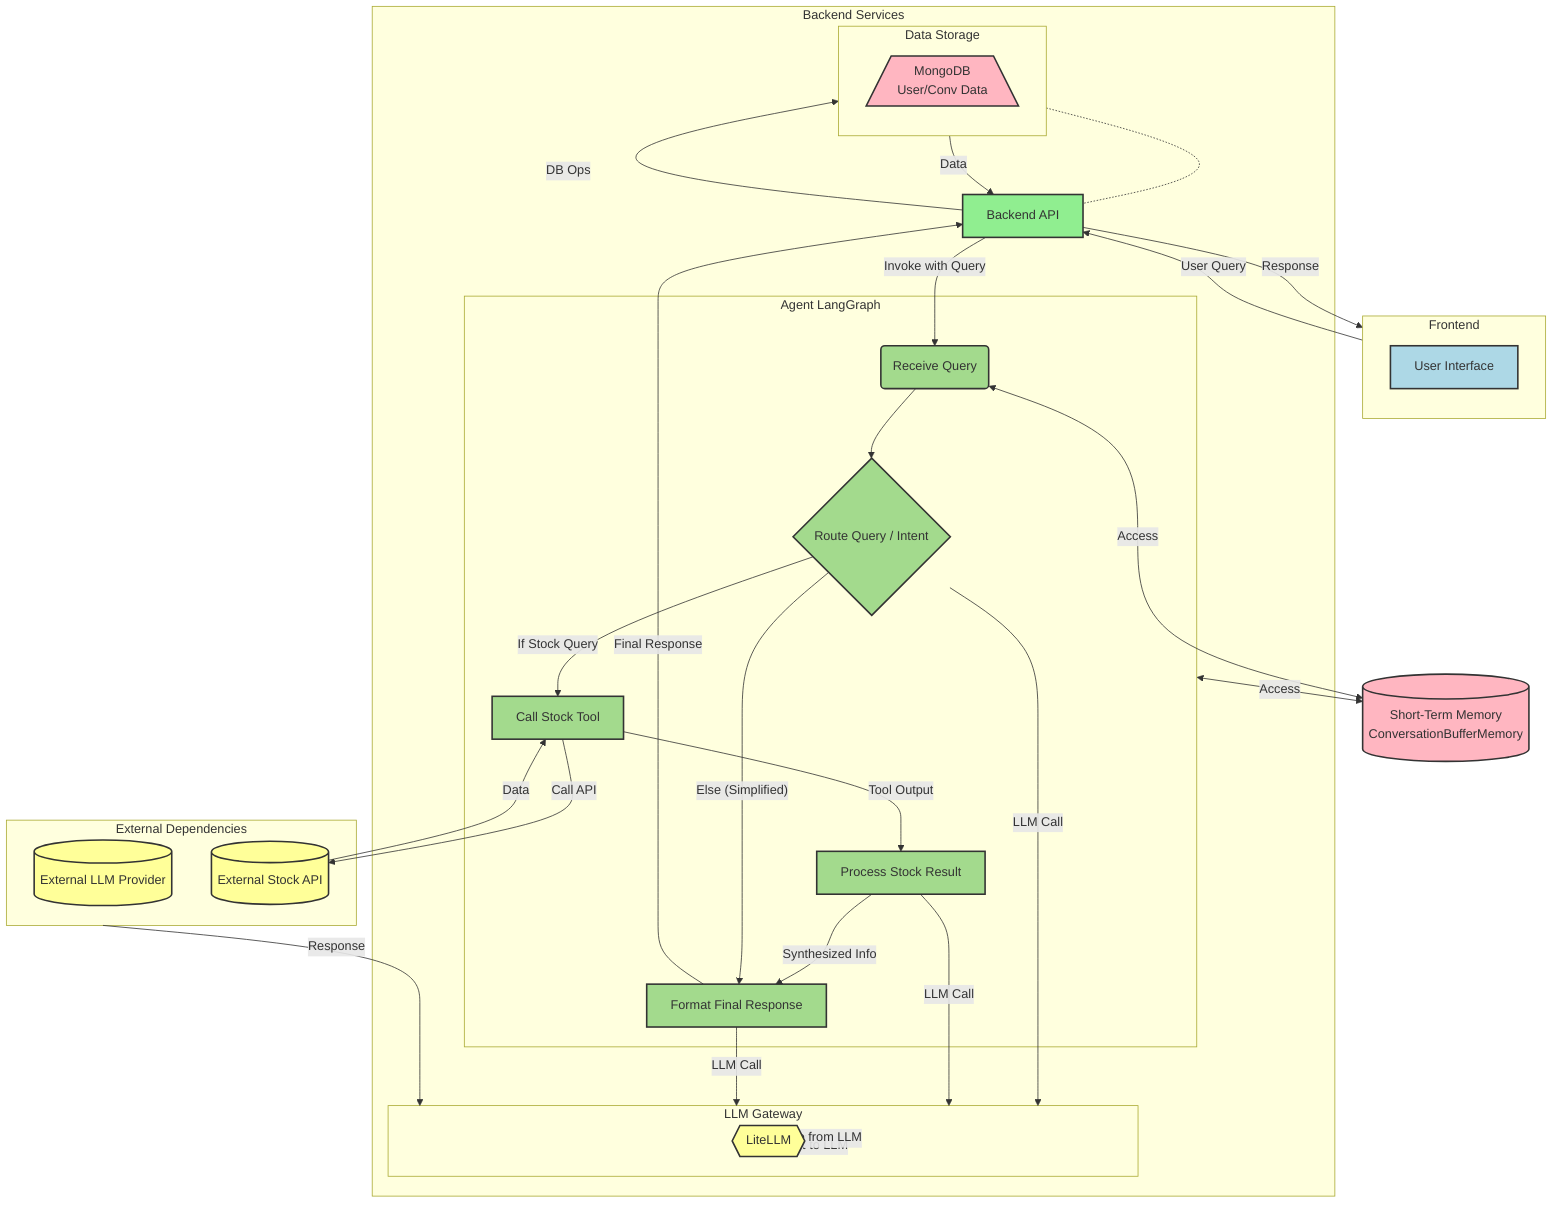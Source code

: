 %% title: Phase 2 Architecture Diagram: LangGraph & First Tool
%%{
  init: {
    'theme': 'base', %% Starting from a base theme for customization
    'themeVariables': {
      'fontFamily': 'Arial, sans-serif', %% Using a common, readable font; Comic Sans might not be universally available/readable
      'fontSize': '16px',             %% Slightly larger font size
      'primaryColor': '#ADD8E6',       %% Light Blue (UI)
      'secondaryColor': '#90EE90',      %% Light Green (Backend)
      'tertiaryColor': '#FFFF99',       %% Light Yellow (External/LLM Gateway)
      'quaternaryColor': '#FFB6C1',     %% Light Red/Pink (Database/Memory)
      'quinaryColor': '#A3DA8D',        %% Medium Green (LangGraph Nodes)
      'lineColor': '#555',              %% Darker lines for clarity
      'nodeBorder': '#333',             %% Darker node borders
      'primaryTextColor': '#333',       %% Dark text for readability
      'clusterBorder': '#BBB',          %% Lighter border for subgraphs
      'clusterBkg': '#F9F9F9'           %% Light background for subgraphs
    },
     'flowchart': {
       'curve': 'basis'
    },
     'look': 'handDrawn' %% Request hand-drawn look - support is renderer-dependent
  }
}%%
flowchart TD

    %% Define Custom Styles
    classDef uiStyle fill:#ADD8E6,stroke:#333,stroke-width:2px;
    classDef backendStyle fill:#90EE90,stroke:#333,stroke-width:2px;
    classDef llmStyle fill:#FFFF99,stroke:#333,stroke-width:2px;
    classDef dbStyle fill:#FFB6C1,stroke:#333,stroke-width:2px;
    classDef externalStyle fill:#FFFF99,stroke:#333,stroke-width:2px;
    %% Style for LangGraph nodes
    classDef graphNodeStyle fill:#A3DA8D,stroke:#333,stroke-width:2px; 
    %% Style for Memory (can share with DB color)
    classDef memoryStyle fill:#FFB6C1,stroke:#333,stroke-width:2px;    


    %% Define Nodes and Subgraphs
    subgraph FE[Frontend]
        direction TB
        UI[User Interface]:::uiStyle
    end
    
    subgraph BS[Backend Services]
        direction TB
        BackendAPI[Backend API]:::backendStyle

        subgraph AG[Agent LangGraph]
            direction TB
            InputNode(Receive Query):::graphNodeStyle
            %% Decision node
            RouteQuery{Route Query / Intent}:::graphNodeStyle 
            CallStockTool[Call Stock Tool]:::graphNodeStyle
            ProcessStockResult[Process Stock Result]:::graphNodeStyle
            FormatFinalResponse[Format Final Response]:::graphNodeStyle
        end

       subgraph LG[LLM Gateway]
            direction TB
            LiteLLMGateway{{LiteLLM}}:::llmStyle
        end
        subgraph DS[Data Storage]
                direction TB
                %% Added more detail to label
                MongoDB[/MongoDB<br>User/Conv Data\]:::dbStyle 
          end
    end
        %% Node for STM
        STM[(Short-Term Memory<br>ConversationBufferMemory)]:::memoryStyle

        %% Internal Backend Connections
        %% Backend hands query to LangGraph
        BackendAPI -- "Invoke with Query" --> InputNode; 
        InputNode --> RouteQuery;
        RouteQuery -- "If Stock Query" --> CallStockTool;
        CallStockTool -- "Tool Output" --> ProcessStockResult;
        ProcessStockResult -- "Synthesized Info" --> FormatFinalResponse;
        %% LangGraph returns final response to BackendAPI
        FormatFinalResponse -- "Final Response" --> BackendAPI; 
        
        %% LangGraph nodes interact with STM
        
        InputNode <-- "Access" --> STM;
        %% RouteQuery -- "Access" --> STM;
        %% CallStockTool -- "Access" --> STM; 
        %% Tool might need context
        %% ProcessStockResult -- "Access" --> STM;
        %% FormatFinalResponse -- "Access" --> STM;
        
        %% Show data flow back from STM
        AG <--Access-->STM

        %% Routing uses LLM via Gateway
        RouteQuery -- "LLM Call" --> LG;
        %% Processing/Synthesis uses LLM via Gateway
        ProcessStockResult -- "LLM Call" --> LG; 
        %% Formatting uses LLM via Gateway
        FormatFinalResponse -- "LLM Call" --> LG;
        %% LiteLLM talks to External LLM Provider(s)
        LG -- "Request to LLM" --> LiteLLMGateway; 
        %% External LLM Provider responds via LiteLLM
        LiteLLMGateway -- "Response from LLM" --> LG;      

        %% Placeholder/Simplified paths for non-stock queries in Phase 2
        %% Direct to final response for anything non-stock for now
        RouteQuery -- "Else (Simplified)" --> FormatFinalResponse; 

    

    subgraph ED[External Dependencies]
        direction TB
        ExternalLLM[(External LLM Provider)]:::externalStyle
        %% Added external stock API used by the tool
        StockAPI[(External Stock API)]:::externalStyle 
    end


    %% Define Flow (Edges) between Subgraphs/Top-Level Nodes
    DS -.- BackendAPI;
    DS -- "Data" --> BackendAPI;
    FE -- "User Query" --> BackendAPI;
    BackendAPI -- "DB Ops" --> DS; 
    
    BackendAPI -- "Response" --> FE;
    %% LiteLLM talks to External LLM Provider(s)
    %% LG -- "Request" --> ED; 
    ED -- "Response" --> LG;

    %% Stock tool uses external API
    CallStockTool -- "Call API" --> StockAPI; 
    StockAPI -- "Data" --> CallStockTool;

    %% Backend API still interacts with DB for basic data
    
     %% Backend API still interacts with DB for basic data
    

    %% Apply curved lines using 'basis' interpolation
    linkStyle default interpolate basis;